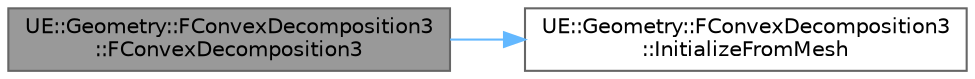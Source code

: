 digraph "UE::Geometry::FConvexDecomposition3::FConvexDecomposition3"
{
 // INTERACTIVE_SVG=YES
 // LATEX_PDF_SIZE
  bgcolor="transparent";
  edge [fontname=Helvetica,fontsize=10,labelfontname=Helvetica,labelfontsize=10];
  node [fontname=Helvetica,fontsize=10,shape=box,height=0.2,width=0.4];
  rankdir="LR";
  Node1 [id="Node000001",label="UE::Geometry::FConvexDecomposition3\l::FConvexDecomposition3",height=0.2,width=0.4,color="gray40", fillcolor="grey60", style="filled", fontcolor="black",tooltip=" "];
  Node1 -> Node2 [id="edge1_Node000001_Node000002",color="steelblue1",style="solid",tooltip=" "];
  Node2 [id="Node000002",label="UE::Geometry::FConvexDecomposition3\l::InitializeFromMesh",height=0.2,width=0.4,color="grey40", fillcolor="white", style="filled",URL="$d4/d83/classUE_1_1Geometry_1_1FConvexDecomposition3.html#a707918218384d68c8bfb397ede517d73",tooltip=" "];
}
